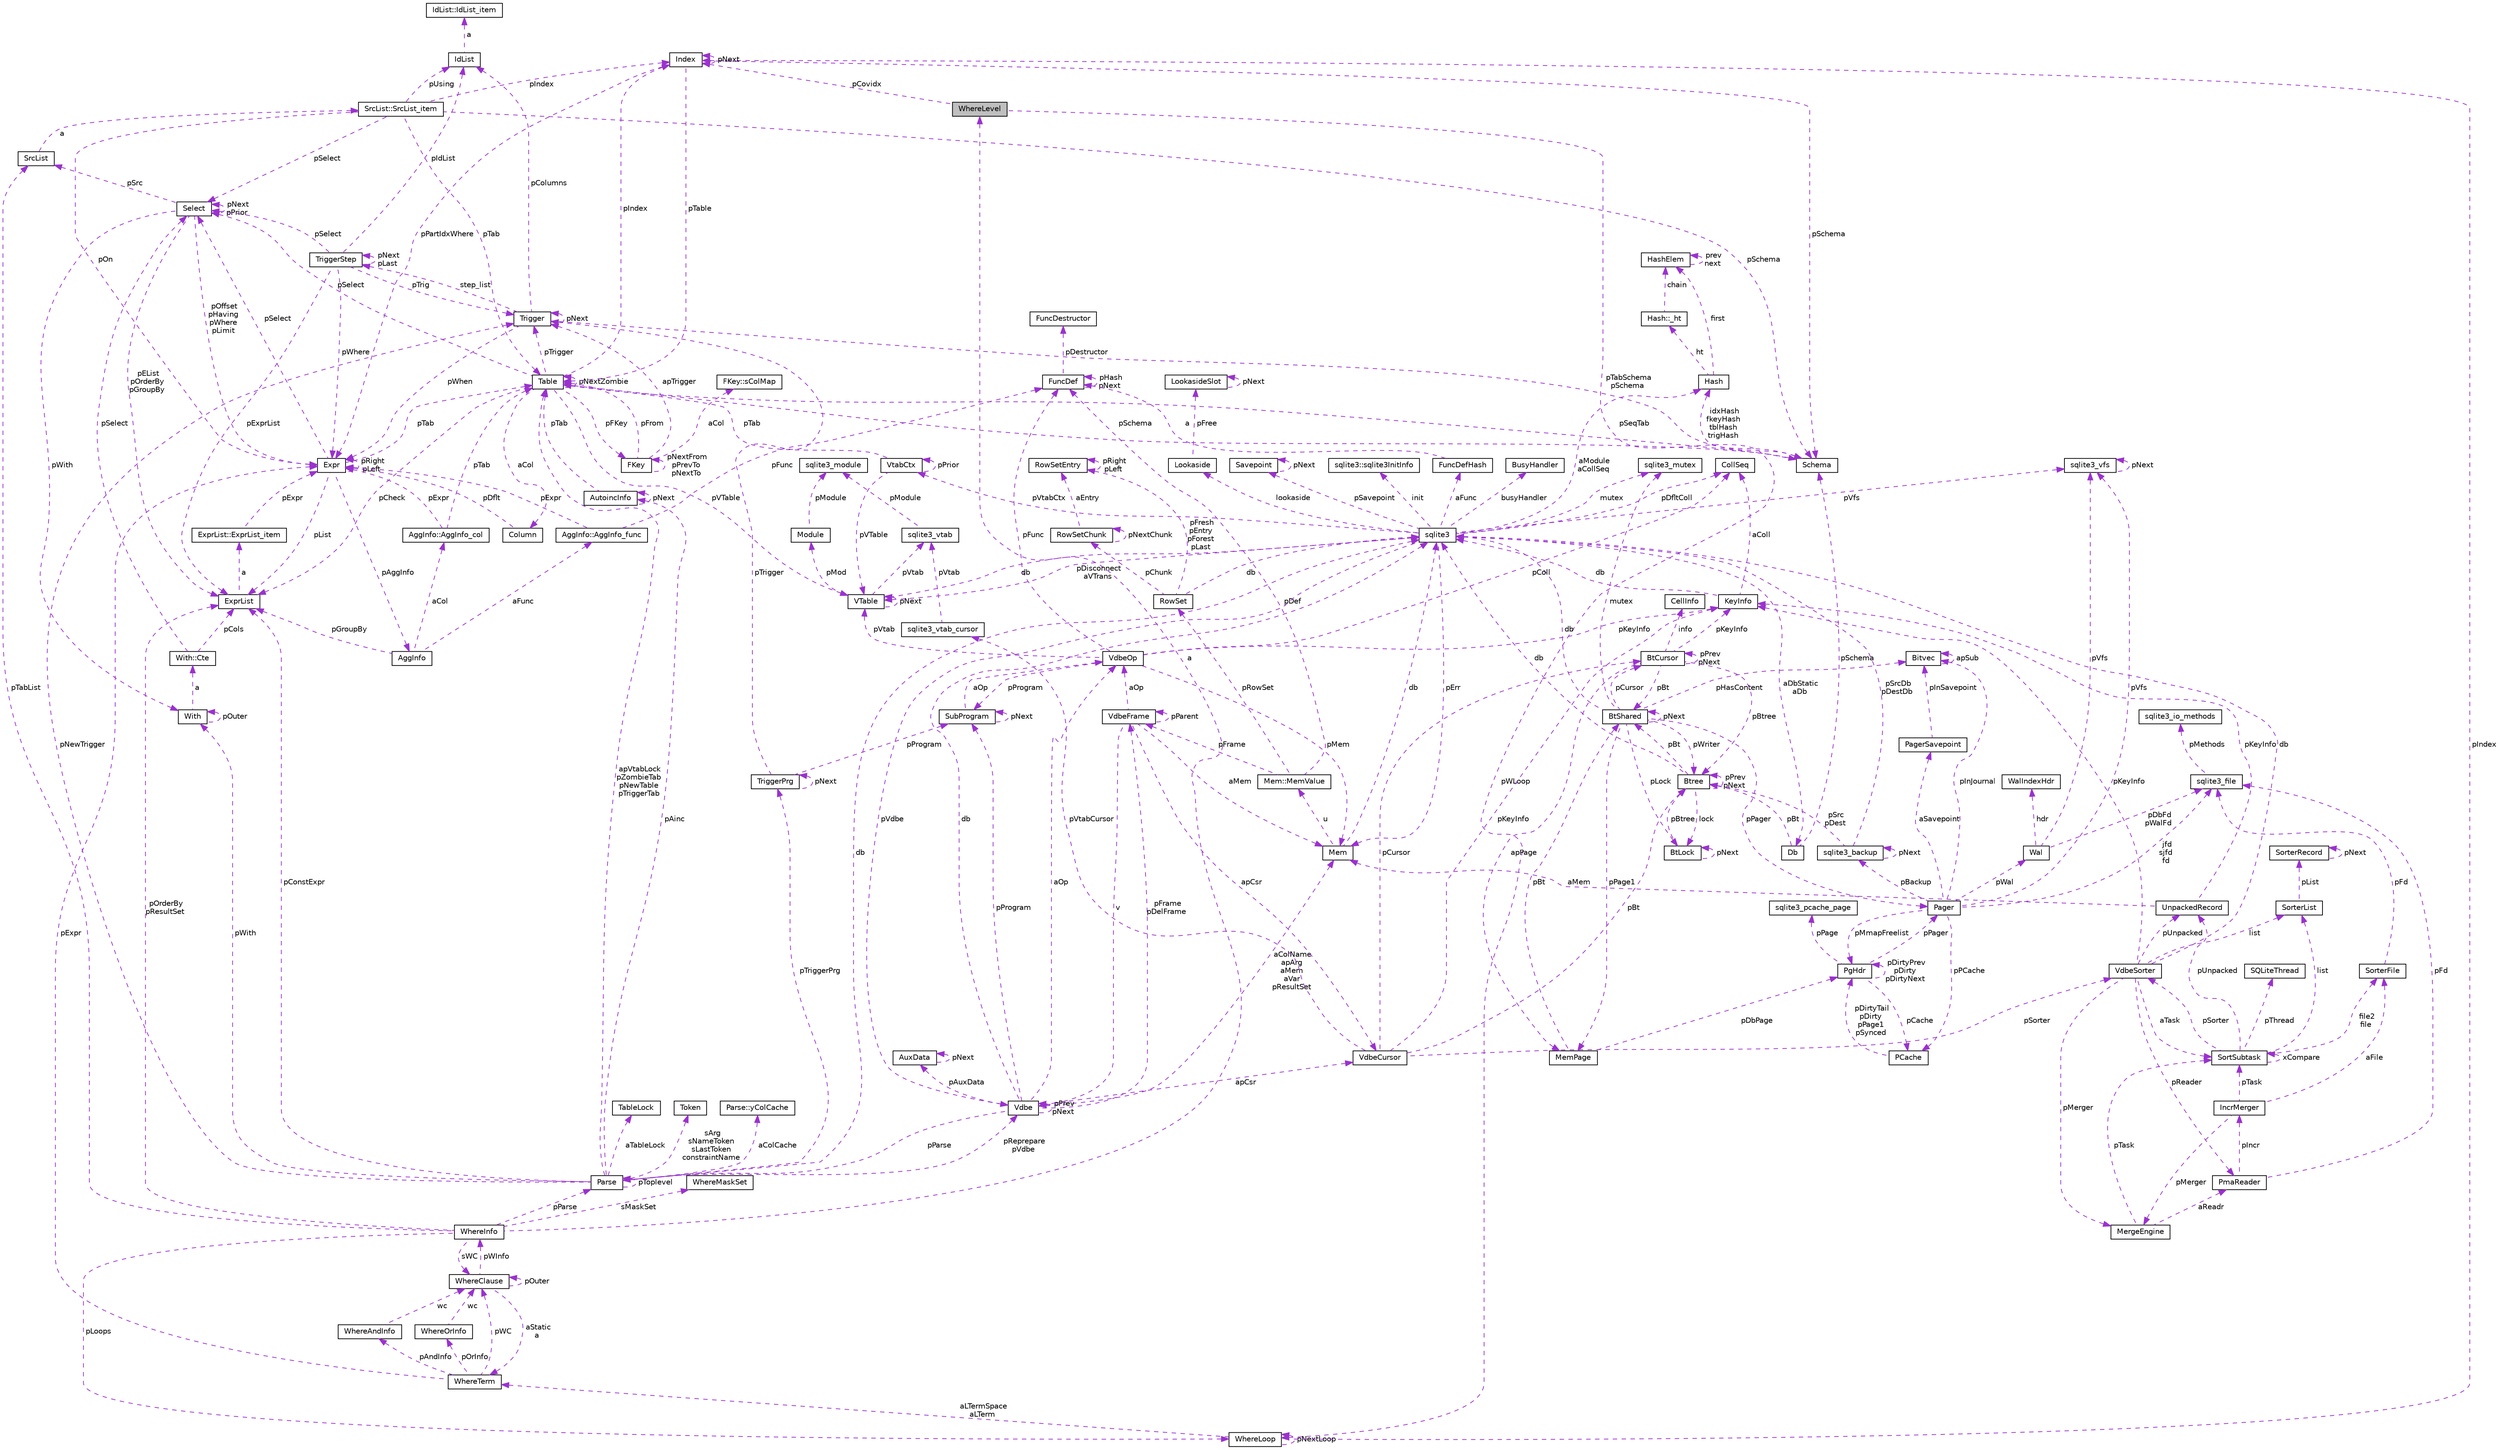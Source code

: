 digraph "WhereLevel"
{
  edge [fontname="Helvetica",fontsize="10",labelfontname="Helvetica",labelfontsize="10"];
  node [fontname="Helvetica",fontsize="10",shape=record];
  Node1 [label="WhereLevel",height=0.2,width=0.4,color="black", fillcolor="grey75", style="filled", fontcolor="black"];
  Node2 -> Node1 [dir="back",color="darkorchid3",fontsize="10",style="dashed",label=" pWLoop" ,fontname="Helvetica"];
  Node2 [label="WhereLoop",height=0.2,width=0.4,color="black", fillcolor="white", style="filled",URL="$df/d37/struct_where_loop.html"];
  Node2 -> Node2 [dir="back",color="darkorchid3",fontsize="10",style="dashed",label=" pNextLoop" ,fontname="Helvetica"];
  Node3 -> Node2 [dir="back",color="darkorchid3",fontsize="10",style="dashed",label=" aLTermSpace\naLTerm" ,fontname="Helvetica"];
  Node3 [label="WhereTerm",height=0.2,width=0.4,color="black", fillcolor="white", style="filled",URL="$df/d12/struct_where_term.html"];
  Node4 -> Node3 [dir="back",color="darkorchid3",fontsize="10",style="dashed",label=" pAndInfo" ,fontname="Helvetica"];
  Node4 [label="WhereAndInfo",height=0.2,width=0.4,color="black", fillcolor="white", style="filled",URL="$df/dcf/struct_where_and_info.html"];
  Node5 -> Node4 [dir="back",color="darkorchid3",fontsize="10",style="dashed",label=" wc" ,fontname="Helvetica"];
  Node5 [label="WhereClause",height=0.2,width=0.4,color="black", fillcolor="white", style="filled",URL="$d2/d4d/struct_where_clause.html"];
  Node3 -> Node5 [dir="back",color="darkorchid3",fontsize="10",style="dashed",label=" aStatic\na" ,fontname="Helvetica"];
  Node6 -> Node5 [dir="back",color="darkorchid3",fontsize="10",style="dashed",label=" pWInfo" ,fontname="Helvetica"];
  Node6 [label="WhereInfo",height=0.2,width=0.4,color="black", fillcolor="white", style="filled",URL="$d3/d7f/struct_where_info.html"];
  Node2 -> Node6 [dir="back",color="darkorchid3",fontsize="10",style="dashed",label=" pLoops" ,fontname="Helvetica"];
  Node5 -> Node6 [dir="back",color="darkorchid3",fontsize="10",style="dashed",label=" sWC" ,fontname="Helvetica"];
  Node1 -> Node6 [dir="back",color="darkorchid3",fontsize="10",style="dashed",label=" a" ,fontname="Helvetica"];
  Node7 -> Node6 [dir="back",color="darkorchid3",fontsize="10",style="dashed",label=" sMaskSet" ,fontname="Helvetica"];
  Node7 [label="WhereMaskSet",height=0.2,width=0.4,color="black", fillcolor="white", style="filled",URL="$dc/dd2/struct_where_mask_set.html"];
  Node8 -> Node6 [dir="back",color="darkorchid3",fontsize="10",style="dashed",label=" pTabList" ,fontname="Helvetica"];
  Node8 [label="SrcList",height=0.2,width=0.4,color="black", fillcolor="white", style="filled",URL="$dc/dc1/struct_src_list.html"];
  Node9 -> Node8 [dir="back",color="darkorchid3",fontsize="10",style="dashed",label=" a" ,fontname="Helvetica"];
  Node9 [label="SrcList::SrcList_item",height=0.2,width=0.4,color="black", fillcolor="white", style="filled",URL="$d4/dc2/struct_src_list_1_1_src_list__item.html"];
  Node10 -> Node9 [dir="back",color="darkorchid3",fontsize="10",style="dashed",label=" pSchema" ,fontname="Helvetica"];
  Node10 [label="Schema",height=0.2,width=0.4,color="black", fillcolor="white", style="filled",URL="$df/d15/struct_schema.html"];
  Node11 -> Node10 [dir="back",color="darkorchid3",fontsize="10",style="dashed",label=" pSeqTab" ,fontname="Helvetica"];
  Node11 [label="Table",height=0.2,width=0.4,color="black", fillcolor="white", style="filled",URL="$d5/d0d/struct_table.html"];
  Node10 -> Node11 [dir="back",color="darkorchid3",fontsize="10",style="dashed",label=" pSchema" ,fontname="Helvetica"];
  Node12 -> Node11 [dir="back",color="darkorchid3",fontsize="10",style="dashed",label=" aCol" ,fontname="Helvetica"];
  Node12 [label="Column",height=0.2,width=0.4,color="black", fillcolor="white", style="filled",URL="$d0/d14/struct_column.html"];
  Node13 -> Node12 [dir="back",color="darkorchid3",fontsize="10",style="dashed",label=" pDflt" ,fontname="Helvetica"];
  Node13 [label="Expr",height=0.2,width=0.4,color="black", fillcolor="white", style="filled",URL="$d1/dbc/struct_expr.html"];
  Node14 -> Node13 [dir="back",color="darkorchid3",fontsize="10",style="dashed",label=" pAggInfo" ,fontname="Helvetica"];
  Node14 [label="AggInfo",height=0.2,width=0.4,color="black", fillcolor="white", style="filled",URL="$d6/d85/struct_agg_info.html"];
  Node15 -> Node14 [dir="back",color="darkorchid3",fontsize="10",style="dashed",label=" aCol" ,fontname="Helvetica"];
  Node15 [label="AggInfo::AggInfo_col",height=0.2,width=0.4,color="black", fillcolor="white", style="filled",URL="$d8/dbd/struct_agg_info_1_1_agg_info__col.html"];
  Node13 -> Node15 [dir="back",color="darkorchid3",fontsize="10",style="dashed",label=" pExpr" ,fontname="Helvetica"];
  Node11 -> Node15 [dir="back",color="darkorchid3",fontsize="10",style="dashed",label=" pTab" ,fontname="Helvetica"];
  Node16 -> Node14 [dir="back",color="darkorchid3",fontsize="10",style="dashed",label=" aFunc" ,fontname="Helvetica"];
  Node16 [label="AggInfo::AggInfo_func",height=0.2,width=0.4,color="black", fillcolor="white", style="filled",URL="$de/d24/struct_agg_info_1_1_agg_info__func.html"];
  Node13 -> Node16 [dir="back",color="darkorchid3",fontsize="10",style="dashed",label=" pExpr" ,fontname="Helvetica"];
  Node17 -> Node16 [dir="back",color="darkorchid3",fontsize="10",style="dashed",label=" pFunc" ,fontname="Helvetica"];
  Node17 [label="FuncDef",height=0.2,width=0.4,color="black", fillcolor="white", style="filled",URL="$df/d38/struct_func_def.html"];
  Node18 -> Node17 [dir="back",color="darkorchid3",fontsize="10",style="dashed",label=" pDestructor" ,fontname="Helvetica"];
  Node18 [label="FuncDestructor",height=0.2,width=0.4,color="black", fillcolor="white", style="filled",URL="$d5/da4/struct_func_destructor.html"];
  Node17 -> Node17 [dir="back",color="darkorchid3",fontsize="10",style="dashed",label=" pHash\npNext" ,fontname="Helvetica"];
  Node19 -> Node14 [dir="back",color="darkorchid3",fontsize="10",style="dashed",label=" pGroupBy" ,fontname="Helvetica"];
  Node19 [label="ExprList",height=0.2,width=0.4,color="black", fillcolor="white", style="filled",URL="$de/d20/struct_expr_list.html"];
  Node20 -> Node19 [dir="back",color="darkorchid3",fontsize="10",style="dashed",label=" a" ,fontname="Helvetica"];
  Node20 [label="ExprList::ExprList_item",height=0.2,width=0.4,color="black", fillcolor="white", style="filled",URL="$d8/d73/struct_expr_list_1_1_expr_list__item.html"];
  Node13 -> Node20 [dir="back",color="darkorchid3",fontsize="10",style="dashed",label=" pExpr" ,fontname="Helvetica"];
  Node13 -> Node13 [dir="back",color="darkorchid3",fontsize="10",style="dashed",label=" pRight\npLeft" ,fontname="Helvetica"];
  Node11 -> Node13 [dir="back",color="darkorchid3",fontsize="10",style="dashed",label=" pTab" ,fontname="Helvetica"];
  Node21 -> Node13 [dir="back",color="darkorchid3",fontsize="10",style="dashed",label=" pSelect" ,fontname="Helvetica"];
  Node21 [label="Select",height=0.2,width=0.4,color="black", fillcolor="white", style="filled",URL="$d2/d1c/struct_select.html"];
  Node13 -> Node21 [dir="back",color="darkorchid3",fontsize="10",style="dashed",label=" pOffset\npHaving\npWhere\npLimit" ,fontname="Helvetica"];
  Node22 -> Node21 [dir="back",color="darkorchid3",fontsize="10",style="dashed",label=" pWith" ,fontname="Helvetica"];
  Node22 [label="With",height=0.2,width=0.4,color="black", fillcolor="white", style="filled",URL="$d9/d07/struct_with.html"];
  Node23 -> Node22 [dir="back",color="darkorchid3",fontsize="10",style="dashed",label=" a" ,fontname="Helvetica"];
  Node23 [label="With::Cte",height=0.2,width=0.4,color="black", fillcolor="white", style="filled",URL="$d2/d0c/struct_with_1_1_cte.html"];
  Node21 -> Node23 [dir="back",color="darkorchid3",fontsize="10",style="dashed",label=" pSelect" ,fontname="Helvetica"];
  Node19 -> Node23 [dir="back",color="darkorchid3",fontsize="10",style="dashed",label=" pCols" ,fontname="Helvetica"];
  Node22 -> Node22 [dir="back",color="darkorchid3",fontsize="10",style="dashed",label=" pOuter" ,fontname="Helvetica"];
  Node21 -> Node21 [dir="back",color="darkorchid3",fontsize="10",style="dashed",label=" pNext\npPrior" ,fontname="Helvetica"];
  Node8 -> Node21 [dir="back",color="darkorchid3",fontsize="10",style="dashed",label=" pSrc" ,fontname="Helvetica"];
  Node19 -> Node21 [dir="back",color="darkorchid3",fontsize="10",style="dashed",label=" pEList\npOrderBy\npGroupBy" ,fontname="Helvetica"];
  Node19 -> Node13 [dir="back",color="darkorchid3",fontsize="10",style="dashed",label=" pList" ,fontname="Helvetica"];
  Node24 -> Node11 [dir="back",color="darkorchid3",fontsize="10",style="dashed",label=" pFKey" ,fontname="Helvetica"];
  Node24 [label="FKey",height=0.2,width=0.4,color="black", fillcolor="white", style="filled",URL="$d0/dbd/struct_f_key.html"];
  Node25 -> Node24 [dir="back",color="darkorchid3",fontsize="10",style="dashed",label=" aCol" ,fontname="Helvetica"];
  Node25 [label="FKey::sColMap",height=0.2,width=0.4,color="black", fillcolor="white", style="filled",URL="$d9/dce/struct_f_key_1_1s_col_map.html"];
  Node24 -> Node24 [dir="back",color="darkorchid3",fontsize="10",style="dashed",label=" pNextFrom\npPrevTo\npNextTo" ,fontname="Helvetica"];
  Node11 -> Node24 [dir="back",color="darkorchid3",fontsize="10",style="dashed",label=" pFrom" ,fontname="Helvetica"];
  Node26 -> Node24 [dir="back",color="darkorchid3",fontsize="10",style="dashed",label=" apTrigger" ,fontname="Helvetica"];
  Node26 [label="Trigger",height=0.2,width=0.4,color="black", fillcolor="white", style="filled",URL="$d1/dd9/struct_trigger.html"];
  Node27 -> Node26 [dir="back",color="darkorchid3",fontsize="10",style="dashed",label=" step_list" ,fontname="Helvetica"];
  Node27 [label="TriggerStep",height=0.2,width=0.4,color="black", fillcolor="white", style="filled",URL="$d6/d6c/struct_trigger_step.html"];
  Node27 -> Node27 [dir="back",color="darkorchid3",fontsize="10",style="dashed",label=" pNext\npLast" ,fontname="Helvetica"];
  Node13 -> Node27 [dir="back",color="darkorchid3",fontsize="10",style="dashed",label=" pWhere" ,fontname="Helvetica"];
  Node28 -> Node27 [dir="back",color="darkorchid3",fontsize="10",style="dashed",label=" pIdList" ,fontname="Helvetica"];
  Node28 [label="IdList",height=0.2,width=0.4,color="black", fillcolor="white", style="filled",URL="$d6/d05/struct_id_list.html"];
  Node29 -> Node28 [dir="back",color="darkorchid3",fontsize="10",style="dashed",label=" a" ,fontname="Helvetica"];
  Node29 [label="IdList::IdList_item",height=0.2,width=0.4,color="black", fillcolor="white", style="filled",URL="$d2/d66/struct_id_list_1_1_id_list__item.html"];
  Node21 -> Node27 [dir="back",color="darkorchid3",fontsize="10",style="dashed",label=" pSelect" ,fontname="Helvetica"];
  Node26 -> Node27 [dir="back",color="darkorchid3",fontsize="10",style="dashed",label=" pTrig" ,fontname="Helvetica"];
  Node19 -> Node27 [dir="back",color="darkorchid3",fontsize="10",style="dashed",label=" pExprList" ,fontname="Helvetica"];
  Node10 -> Node26 [dir="back",color="darkorchid3",fontsize="10",style="dashed",label=" pTabSchema\npSchema" ,fontname="Helvetica"];
  Node13 -> Node26 [dir="back",color="darkorchid3",fontsize="10",style="dashed",label=" pWhen" ,fontname="Helvetica"];
  Node28 -> Node26 [dir="back",color="darkorchid3",fontsize="10",style="dashed",label=" pColumns" ,fontname="Helvetica"];
  Node26 -> Node26 [dir="back",color="darkorchid3",fontsize="10",style="dashed",label=" pNext" ,fontname="Helvetica"];
  Node30 -> Node11 [dir="back",color="darkorchid3",fontsize="10",style="dashed",label=" pVTable" ,fontname="Helvetica"];
  Node30 [label="VTable",height=0.2,width=0.4,color="black", fillcolor="white", style="filled",URL="$db/d7e/struct_v_table.html"];
  Node31 -> Node30 [dir="back",color="darkorchid3",fontsize="10",style="dashed",label=" db" ,fontname="Helvetica"];
  Node31 [label="sqlite3",height=0.2,width=0.4,color="black", fillcolor="white", style="filled",URL="$d9/dcd/structsqlite3.html"];
  Node32 -> Node31 [dir="back",color="darkorchid3",fontsize="10",style="dashed",label=" pErr" ,fontname="Helvetica"];
  Node32 [label="Mem",height=0.2,width=0.4,color="black", fillcolor="white", style="filled",URL="$df/d48/struct_mem.html"];
  Node33 -> Node32 [dir="back",color="darkorchid3",fontsize="10",style="dashed",label=" u" ,fontname="Helvetica"];
  Node33 [label="Mem::MemValue",height=0.2,width=0.4,color="black", fillcolor="white", style="filled",URL="$d0/d3f/union_mem_1_1_mem_value.html"];
  Node34 -> Node33 [dir="back",color="darkorchid3",fontsize="10",style="dashed",label=" pFrame" ,fontname="Helvetica"];
  Node34 [label="VdbeFrame",height=0.2,width=0.4,color="black", fillcolor="white", style="filled",URL="$de/d74/struct_vdbe_frame.html"];
  Node32 -> Node34 [dir="back",color="darkorchid3",fontsize="10",style="dashed",label=" aMem" ,fontname="Helvetica"];
  Node35 -> Node34 [dir="back",color="darkorchid3",fontsize="10",style="dashed",label=" v" ,fontname="Helvetica"];
  Node35 [label="Vdbe",height=0.2,width=0.4,color="black", fillcolor="white", style="filled",URL="$db/df8/struct_vdbe.html"];
  Node35 -> Node35 [dir="back",color="darkorchid3",fontsize="10",style="dashed",label=" pPrev\npNext" ,fontname="Helvetica"];
  Node32 -> Node35 [dir="back",color="darkorchid3",fontsize="10",style="dashed",label=" aColName\napArg\naMem\naVar\npResultSet" ,fontname="Helvetica"];
  Node31 -> Node35 [dir="back",color="darkorchid3",fontsize="10",style="dashed",label=" db" ,fontname="Helvetica"];
  Node34 -> Node35 [dir="back",color="darkorchid3",fontsize="10",style="dashed",label=" pFrame\npDelFrame" ,fontname="Helvetica"];
  Node36 -> Node35 [dir="back",color="darkorchid3",fontsize="10",style="dashed",label=" pAuxData" ,fontname="Helvetica"];
  Node36 [label="AuxData",height=0.2,width=0.4,color="black", fillcolor="white", style="filled",URL="$d5/d59/struct_aux_data.html"];
  Node36 -> Node36 [dir="back",color="darkorchid3",fontsize="10",style="dashed",label=" pNext" ,fontname="Helvetica"];
  Node37 -> Node35 [dir="back",color="darkorchid3",fontsize="10",style="dashed",label=" pProgram" ,fontname="Helvetica"];
  Node37 [label="SubProgram",height=0.2,width=0.4,color="black", fillcolor="white", style="filled",URL="$d4/d16/struct_sub_program.html"];
  Node37 -> Node37 [dir="back",color="darkorchid3",fontsize="10",style="dashed",label=" pNext" ,fontname="Helvetica"];
  Node38 -> Node37 [dir="back",color="darkorchid3",fontsize="10",style="dashed",label=" aOp" ,fontname="Helvetica"];
  Node38 [label="VdbeOp",height=0.2,width=0.4,color="black", fillcolor="white", style="filled",URL="$d2/dd9/struct_vdbe_op.html"];
  Node32 -> Node38 [dir="back",color="darkorchid3",fontsize="10",style="dashed",label=" pMem" ,fontname="Helvetica"];
  Node39 -> Node38 [dir="back",color="darkorchid3",fontsize="10",style="dashed",label=" pColl" ,fontname="Helvetica"];
  Node39 [label="CollSeq",height=0.2,width=0.4,color="black", fillcolor="white", style="filled",URL="$d0/d7d/struct_coll_seq.html"];
  Node30 -> Node38 [dir="back",color="darkorchid3",fontsize="10",style="dashed",label=" pVtab" ,fontname="Helvetica"];
  Node37 -> Node38 [dir="back",color="darkorchid3",fontsize="10",style="dashed",label=" pProgram" ,fontname="Helvetica"];
  Node40 -> Node38 [dir="back",color="darkorchid3",fontsize="10",style="dashed",label=" pKeyInfo" ,fontname="Helvetica"];
  Node40 [label="KeyInfo",height=0.2,width=0.4,color="black", fillcolor="white", style="filled",URL="$dc/d2f/struct_key_info.html"];
  Node31 -> Node40 [dir="back",color="darkorchid3",fontsize="10",style="dashed",label=" db" ,fontname="Helvetica"];
  Node39 -> Node40 [dir="back",color="darkorchid3",fontsize="10",style="dashed",label=" aColl" ,fontname="Helvetica"];
  Node17 -> Node38 [dir="back",color="darkorchid3",fontsize="10",style="dashed",label=" pFunc" ,fontname="Helvetica"];
  Node41 -> Node35 [dir="back",color="darkorchid3",fontsize="10",style="dashed",label=" apCsr" ,fontname="Helvetica"];
  Node41 [label="VdbeCursor",height=0.2,width=0.4,color="black", fillcolor="white", style="filled",URL="$d5/dd1/struct_vdbe_cursor.html"];
  Node42 -> Node41 [dir="back",color="darkorchid3",fontsize="10",style="dashed",label=" pCursor" ,fontname="Helvetica"];
  Node42 [label="BtCursor",height=0.2,width=0.4,color="black", fillcolor="white", style="filled",URL="$db/d2c/struct_bt_cursor.html"];
  Node42 -> Node42 [dir="back",color="darkorchid3",fontsize="10",style="dashed",label=" pPrev\npNext" ,fontname="Helvetica"];
  Node43 -> Node42 [dir="back",color="darkorchid3",fontsize="10",style="dashed",label=" info" ,fontname="Helvetica"];
  Node43 [label="CellInfo",height=0.2,width=0.4,color="black", fillcolor="white", style="filled",URL="$de/dbe/struct_cell_info.html"];
  Node44 -> Node42 [dir="back",color="darkorchid3",fontsize="10",style="dashed",label=" pBt" ,fontname="Helvetica"];
  Node44 [label="BtShared",height=0.2,width=0.4,color="black", fillcolor="white", style="filled",URL="$d3/d1f/struct_bt_shared.html"];
  Node42 -> Node44 [dir="back",color="darkorchid3",fontsize="10",style="dashed",label=" pCursor" ,fontname="Helvetica"];
  Node44 -> Node44 [dir="back",color="darkorchid3",fontsize="10",style="dashed",label=" pNext" ,fontname="Helvetica"];
  Node31 -> Node44 [dir="back",color="darkorchid3",fontsize="10",style="dashed",label=" db" ,fontname="Helvetica"];
  Node45 -> Node44 [dir="back",color="darkorchid3",fontsize="10",style="dashed",label=" pHasContent" ,fontname="Helvetica"];
  Node45 [label="Bitvec",height=0.2,width=0.4,color="black", fillcolor="white", style="filled",URL="$d1/d89/struct_bitvec.html"];
  Node45 -> Node45 [dir="back",color="darkorchid3",fontsize="10",style="dashed",label=" apSub" ,fontname="Helvetica"];
  Node46 -> Node44 [dir="back",color="darkorchid3",fontsize="10",style="dashed",label=" mutex" ,fontname="Helvetica"];
  Node46 [label="sqlite3_mutex",height=0.2,width=0.4,color="black", fillcolor="white", style="filled",URL="$d5/d3c/structsqlite3__mutex.html"];
  Node47 -> Node44 [dir="back",color="darkorchid3",fontsize="10",style="dashed",label=" pLock" ,fontname="Helvetica"];
  Node47 [label="BtLock",height=0.2,width=0.4,color="black", fillcolor="white", style="filled",URL="$d1/d28/struct_bt_lock.html"];
  Node47 -> Node47 [dir="back",color="darkorchid3",fontsize="10",style="dashed",label=" pNext" ,fontname="Helvetica"];
  Node48 -> Node47 [dir="back",color="darkorchid3",fontsize="10",style="dashed",label=" pBtree" ,fontname="Helvetica"];
  Node48 [label="Btree",height=0.2,width=0.4,color="black", fillcolor="white", style="filled",URL="$d9/d90/struct_btree.html"];
  Node44 -> Node48 [dir="back",color="darkorchid3",fontsize="10",style="dashed",label=" pBt" ,fontname="Helvetica"];
  Node31 -> Node48 [dir="back",color="darkorchid3",fontsize="10",style="dashed",label=" db" ,fontname="Helvetica"];
  Node47 -> Node48 [dir="back",color="darkorchid3",fontsize="10",style="dashed",label=" lock" ,fontname="Helvetica"];
  Node48 -> Node48 [dir="back",color="darkorchid3",fontsize="10",style="dashed",label=" pPrev\npNext" ,fontname="Helvetica"];
  Node49 -> Node44 [dir="back",color="darkorchid3",fontsize="10",style="dashed",label=" pPage1" ,fontname="Helvetica"];
  Node49 [label="MemPage",height=0.2,width=0.4,color="black", fillcolor="white", style="filled",URL="$d8/d9f/struct_mem_page.html"];
  Node44 -> Node49 [dir="back",color="darkorchid3",fontsize="10",style="dashed",label=" pBt" ,fontname="Helvetica"];
  Node50 -> Node49 [dir="back",color="darkorchid3",fontsize="10",style="dashed",label=" pDbPage" ,fontname="Helvetica"];
  Node50 [label="PgHdr",height=0.2,width=0.4,color="black", fillcolor="white", style="filled",URL="$d7/de5/struct_pg_hdr.html"];
  Node51 -> Node50 [dir="back",color="darkorchid3",fontsize="10",style="dashed",label=" pPage" ,fontname="Helvetica"];
  Node51 [label="sqlite3_pcache_page",height=0.2,width=0.4,color="black", fillcolor="white", style="filled",URL="$d8/d72/structsqlite3__pcache__page.html"];
  Node52 -> Node50 [dir="back",color="darkorchid3",fontsize="10",style="dashed",label=" pCache" ,fontname="Helvetica"];
  Node52 [label="PCache",height=0.2,width=0.4,color="black", fillcolor="white", style="filled",URL="$d3/d3e/struct_p_cache.html"];
  Node50 -> Node52 [dir="back",color="darkorchid3",fontsize="10",style="dashed",label=" pDirtyTail\npDirty\npPage1\npSynced" ,fontname="Helvetica"];
  Node50 -> Node50 [dir="back",color="darkorchid3",fontsize="10",style="dashed",label=" pDirtyPrev\npDirty\npDirtyNext" ,fontname="Helvetica"];
  Node53 -> Node50 [dir="back",color="darkorchid3",fontsize="10",style="dashed",label=" pPager" ,fontname="Helvetica"];
  Node53 [label="Pager",height=0.2,width=0.4,color="black", fillcolor="white", style="filled",URL="$d0/dba/struct_pager.html"];
  Node52 -> Node53 [dir="back",color="darkorchid3",fontsize="10",style="dashed",label=" pPCache" ,fontname="Helvetica"];
  Node54 -> Node53 [dir="back",color="darkorchid3",fontsize="10",style="dashed",label=" pBackup" ,fontname="Helvetica"];
  Node54 [label="sqlite3_backup",height=0.2,width=0.4,color="black", fillcolor="white", style="filled",URL="$d4/da8/structsqlite3__backup.html"];
  Node54 -> Node54 [dir="back",color="darkorchid3",fontsize="10",style="dashed",label=" pNext" ,fontname="Helvetica"];
  Node31 -> Node54 [dir="back",color="darkorchid3",fontsize="10",style="dashed",label=" pSrcDb\npDestDb" ,fontname="Helvetica"];
  Node48 -> Node54 [dir="back",color="darkorchid3",fontsize="10",style="dashed",label=" pSrc\npDest" ,fontname="Helvetica"];
  Node45 -> Node53 [dir="back",color="darkorchid3",fontsize="10",style="dashed",label=" pInJournal" ,fontname="Helvetica"];
  Node55 -> Node53 [dir="back",color="darkorchid3",fontsize="10",style="dashed",label=" jfd\nsjfd\nfd" ,fontname="Helvetica"];
  Node55 [label="sqlite3_file",height=0.2,width=0.4,color="black", fillcolor="white", style="filled",URL="$db/db0/structsqlite3__file.html"];
  Node56 -> Node55 [dir="back",color="darkorchid3",fontsize="10",style="dashed",label=" pMethods" ,fontname="Helvetica"];
  Node56 [label="sqlite3_io_methods",height=0.2,width=0.4,color="black", fillcolor="white", style="filled",URL="$d9/df3/structsqlite3__io__methods.html"];
  Node57 -> Node53 [dir="back",color="darkorchid3",fontsize="10",style="dashed",label=" pVfs" ,fontname="Helvetica"];
  Node57 [label="sqlite3_vfs",height=0.2,width=0.4,color="black", fillcolor="white", style="filled",URL="$d3/d36/structsqlite3__vfs.html"];
  Node57 -> Node57 [dir="back",color="darkorchid3",fontsize="10",style="dashed",label=" pNext" ,fontname="Helvetica"];
  Node50 -> Node53 [dir="back",color="darkorchid3",fontsize="10",style="dashed",label=" pMmapFreelist" ,fontname="Helvetica"];
  Node58 -> Node53 [dir="back",color="darkorchid3",fontsize="10",style="dashed",label=" pWal" ,fontname="Helvetica"];
  Node58 [label="Wal",height=0.2,width=0.4,color="black", fillcolor="white", style="filled",URL="$d6/d4d/struct_wal.html"];
  Node55 -> Node58 [dir="back",color="darkorchid3",fontsize="10",style="dashed",label=" pDbFd\npWalFd" ,fontname="Helvetica"];
  Node57 -> Node58 [dir="back",color="darkorchid3",fontsize="10",style="dashed",label=" pVfs" ,fontname="Helvetica"];
  Node59 -> Node58 [dir="back",color="darkorchid3",fontsize="10",style="dashed",label=" hdr" ,fontname="Helvetica"];
  Node59 [label="WalIndexHdr",height=0.2,width=0.4,color="black", fillcolor="white", style="filled",URL="$d8/de9/struct_wal_index_hdr.html"];
  Node60 -> Node53 [dir="back",color="darkorchid3",fontsize="10",style="dashed",label=" aSavepoint" ,fontname="Helvetica"];
  Node60 [label="PagerSavepoint",height=0.2,width=0.4,color="black", fillcolor="white", style="filled",URL="$de/deb/struct_pager_savepoint.html"];
  Node45 -> Node60 [dir="back",color="darkorchid3",fontsize="10",style="dashed",label=" pInSavepoint" ,fontname="Helvetica"];
  Node48 -> Node44 [dir="back",color="darkorchid3",fontsize="10",style="dashed",label=" pWriter" ,fontname="Helvetica"];
  Node53 -> Node44 [dir="back",color="darkorchid3",fontsize="10",style="dashed",label=" pPager" ,fontname="Helvetica"];
  Node49 -> Node42 [dir="back",color="darkorchid3",fontsize="10",style="dashed",label=" apPage" ,fontname="Helvetica"];
  Node40 -> Node42 [dir="back",color="darkorchid3",fontsize="10",style="dashed",label=" pKeyInfo" ,fontname="Helvetica"];
  Node48 -> Node42 [dir="back",color="darkorchid3",fontsize="10",style="dashed",label=" pBtree" ,fontname="Helvetica"];
  Node61 -> Node41 [dir="back",color="darkorchid3",fontsize="10",style="dashed",label=" pVtabCursor" ,fontname="Helvetica"];
  Node61 [label="sqlite3_vtab_cursor",height=0.2,width=0.4,color="black", fillcolor="white", style="filled",URL="$d3/d17/structsqlite3__vtab__cursor.html"];
  Node62 -> Node61 [dir="back",color="darkorchid3",fontsize="10",style="dashed",label=" pVtab" ,fontname="Helvetica"];
  Node62 [label="sqlite3_vtab",height=0.2,width=0.4,color="black", fillcolor="white", style="filled",URL="$d3/d12/structsqlite3__vtab.html"];
  Node63 -> Node62 [dir="back",color="darkorchid3",fontsize="10",style="dashed",label=" pModule" ,fontname="Helvetica"];
  Node63 [label="sqlite3_module",height=0.2,width=0.4,color="black", fillcolor="white", style="filled",URL="$dd/de4/structsqlite3__module.html"];
  Node64 -> Node41 [dir="back",color="darkorchid3",fontsize="10",style="dashed",label=" pSorter" ,fontname="Helvetica"];
  Node64 [label="VdbeSorter",height=0.2,width=0.4,color="black", fillcolor="white", style="filled",URL="$d3/d85/struct_vdbe_sorter.html"];
  Node65 -> Node64 [dir="back",color="darkorchid3",fontsize="10",style="dashed",label=" list" ,fontname="Helvetica"];
  Node65 [label="SorterList",height=0.2,width=0.4,color="black", fillcolor="white", style="filled",URL="$db/de4/struct_sorter_list.html"];
  Node66 -> Node65 [dir="back",color="darkorchid3",fontsize="10",style="dashed",label=" pList" ,fontname="Helvetica"];
  Node66 [label="SorterRecord",height=0.2,width=0.4,color="black", fillcolor="white", style="filled",URL="$da/d71/struct_sorter_record.html"];
  Node66 -> Node66 [dir="back",color="darkorchid3",fontsize="10",style="dashed",label=" pNext" ,fontname="Helvetica"];
  Node31 -> Node64 [dir="back",color="darkorchid3",fontsize="10",style="dashed",label=" db" ,fontname="Helvetica"];
  Node67 -> Node64 [dir="back",color="darkorchid3",fontsize="10",style="dashed",label=" pMerger" ,fontname="Helvetica"];
  Node67 [label="MergeEngine",height=0.2,width=0.4,color="black", fillcolor="white", style="filled",URL="$d0/db7/struct_merge_engine.html"];
  Node68 -> Node67 [dir="back",color="darkorchid3",fontsize="10",style="dashed",label=" aReadr" ,fontname="Helvetica"];
  Node68 [label="PmaReader",height=0.2,width=0.4,color="black", fillcolor="white", style="filled",URL="$de/d4a/struct_pma_reader.html"];
  Node55 -> Node68 [dir="back",color="darkorchid3",fontsize="10",style="dashed",label=" pFd" ,fontname="Helvetica"];
  Node69 -> Node68 [dir="back",color="darkorchid3",fontsize="10",style="dashed",label=" pIncr" ,fontname="Helvetica"];
  Node69 [label="IncrMerger",height=0.2,width=0.4,color="black", fillcolor="white", style="filled",URL="$dd/dd9/struct_incr_merger.html"];
  Node67 -> Node69 [dir="back",color="darkorchid3",fontsize="10",style="dashed",label=" pMerger" ,fontname="Helvetica"];
  Node70 -> Node69 [dir="back",color="darkorchid3",fontsize="10",style="dashed",label=" aFile" ,fontname="Helvetica"];
  Node70 [label="SorterFile",height=0.2,width=0.4,color="black", fillcolor="white", style="filled",URL="$d7/d17/struct_sorter_file.html"];
  Node55 -> Node70 [dir="back",color="darkorchid3",fontsize="10",style="dashed",label=" pFd" ,fontname="Helvetica"];
  Node71 -> Node69 [dir="back",color="darkorchid3",fontsize="10",style="dashed",label=" pTask" ,fontname="Helvetica"];
  Node71 [label="SortSubtask",height=0.2,width=0.4,color="black", fillcolor="white", style="filled",URL="$d9/db9/struct_sort_subtask.html"];
  Node65 -> Node71 [dir="back",color="darkorchid3",fontsize="10",style="dashed",label=" list" ,fontname="Helvetica"];
  Node64 -> Node71 [dir="back",color="darkorchid3",fontsize="10",style="dashed",label=" pSorter" ,fontname="Helvetica"];
  Node72 -> Node71 [dir="back",color="darkorchid3",fontsize="10",style="dashed",label=" pThread" ,fontname="Helvetica"];
  Node72 [label="SQLiteThread",height=0.2,width=0.4,color="black", fillcolor="white", style="filled",URL="$d7/d64/struct_s_q_lite_thread.html"];
  Node73 -> Node71 [dir="back",color="darkorchid3",fontsize="10",style="dashed",label=" pUnpacked" ,fontname="Helvetica"];
  Node73 [label="UnpackedRecord",height=0.2,width=0.4,color="black", fillcolor="white", style="filled",URL="$d9/d48/struct_unpacked_record.html"];
  Node32 -> Node73 [dir="back",color="darkorchid3",fontsize="10",style="dashed",label=" aMem" ,fontname="Helvetica"];
  Node40 -> Node73 [dir="back",color="darkorchid3",fontsize="10",style="dashed",label=" pKeyInfo" ,fontname="Helvetica"];
  Node70 -> Node71 [dir="back",color="darkorchid3",fontsize="10",style="dashed",label=" file2\nfile" ,fontname="Helvetica"];
  Node71 -> Node71 [dir="back",color="darkorchid3",fontsize="10",style="dashed",label=" xCompare" ,fontname="Helvetica"];
  Node71 -> Node67 [dir="back",color="darkorchid3",fontsize="10",style="dashed",label=" pTask" ,fontname="Helvetica"];
  Node68 -> Node64 [dir="back",color="darkorchid3",fontsize="10",style="dashed",label=" pReader" ,fontname="Helvetica"];
  Node40 -> Node64 [dir="back",color="darkorchid3",fontsize="10",style="dashed",label=" pKeyInfo" ,fontname="Helvetica"];
  Node73 -> Node64 [dir="back",color="darkorchid3",fontsize="10",style="dashed",label=" pUnpacked" ,fontname="Helvetica"];
  Node71 -> Node64 [dir="back",color="darkorchid3",fontsize="10",style="dashed",label=" aTask" ,fontname="Helvetica"];
  Node40 -> Node41 [dir="back",color="darkorchid3",fontsize="10",style="dashed",label=" pKeyInfo" ,fontname="Helvetica"];
  Node48 -> Node41 [dir="back",color="darkorchid3",fontsize="10",style="dashed",label=" pBt" ,fontname="Helvetica"];
  Node74 -> Node35 [dir="back",color="darkorchid3",fontsize="10",style="dashed",label=" pParse" ,fontname="Helvetica"];
  Node74 [label="Parse",height=0.2,width=0.4,color="black", fillcolor="white", style="filled",URL="$d6/dea/struct_parse.html"];
  Node35 -> Node74 [dir="back",color="darkorchid3",fontsize="10",style="dashed",label=" pReprepare\npVdbe" ,fontname="Helvetica"];
  Node31 -> Node74 [dir="back",color="darkorchid3",fontsize="10",style="dashed",label=" db" ,fontname="Helvetica"];
  Node75 -> Node74 [dir="back",color="darkorchid3",fontsize="10",style="dashed",label=" aTableLock" ,fontname="Helvetica"];
  Node75 [label="TableLock",height=0.2,width=0.4,color="black", fillcolor="white", style="filled",URL="$df/de3/struct_table_lock.html"];
  Node76 -> Node74 [dir="back",color="darkorchid3",fontsize="10",style="dashed",label=" sArg\nsNameToken\nsLastToken\nconstraintName" ,fontname="Helvetica"];
  Node76 [label="Token",height=0.2,width=0.4,color="black", fillcolor="white", style="filled",URL="$d9/d27/struct_token.html"];
  Node22 -> Node74 [dir="back",color="darkorchid3",fontsize="10",style="dashed",label=" pWith" ,fontname="Helvetica"];
  Node77 -> Node74 [dir="back",color="darkorchid3",fontsize="10",style="dashed",label=" aColCache" ,fontname="Helvetica"];
  Node77 [label="Parse::yColCache",height=0.2,width=0.4,color="black", fillcolor="white", style="filled",URL="$dd/de3/struct_parse_1_1y_col_cache.html"];
  Node11 -> Node74 [dir="back",color="darkorchid3",fontsize="10",style="dashed",label=" apVtabLock\npZombieTab\npNewTable\npTriggerTab" ,fontname="Helvetica"];
  Node26 -> Node74 [dir="back",color="darkorchid3",fontsize="10",style="dashed",label=" pNewTrigger" ,fontname="Helvetica"];
  Node78 -> Node74 [dir="back",color="darkorchid3",fontsize="10",style="dashed",label=" pTriggerPrg" ,fontname="Helvetica"];
  Node78 [label="TriggerPrg",height=0.2,width=0.4,color="black", fillcolor="white", style="filled",URL="$d4/da6/struct_trigger_prg.html"];
  Node37 -> Node78 [dir="back",color="darkorchid3",fontsize="10",style="dashed",label=" pProgram" ,fontname="Helvetica"];
  Node26 -> Node78 [dir="back",color="darkorchid3",fontsize="10",style="dashed",label=" pTrigger" ,fontname="Helvetica"];
  Node78 -> Node78 [dir="back",color="darkorchid3",fontsize="10",style="dashed",label=" pNext" ,fontname="Helvetica"];
  Node79 -> Node74 [dir="back",color="darkorchid3",fontsize="10",style="dashed",label=" pAinc" ,fontname="Helvetica"];
  Node79 [label="AutoincInfo",height=0.2,width=0.4,color="black", fillcolor="white", style="filled",URL="$d9/d68/struct_autoinc_info.html"];
  Node11 -> Node79 [dir="back",color="darkorchid3",fontsize="10",style="dashed",label=" pTab" ,fontname="Helvetica"];
  Node79 -> Node79 [dir="back",color="darkorchid3",fontsize="10",style="dashed",label=" pNext" ,fontname="Helvetica"];
  Node19 -> Node74 [dir="back",color="darkorchid3",fontsize="10",style="dashed",label=" pConstExpr" ,fontname="Helvetica"];
  Node74 -> Node74 [dir="back",color="darkorchid3",fontsize="10",style="dashed",label=" pToplevel" ,fontname="Helvetica"];
  Node38 -> Node35 [dir="back",color="darkorchid3",fontsize="10",style="dashed",label=" aOp" ,fontname="Helvetica"];
  Node34 -> Node34 [dir="back",color="darkorchid3",fontsize="10",style="dashed",label=" pParent" ,fontname="Helvetica"];
  Node41 -> Node34 [dir="back",color="darkorchid3",fontsize="10",style="dashed",label=" apCsr" ,fontname="Helvetica"];
  Node38 -> Node34 [dir="back",color="darkorchid3",fontsize="10",style="dashed",label=" aOp" ,fontname="Helvetica"];
  Node80 -> Node33 [dir="back",color="darkorchid3",fontsize="10",style="dashed",label=" pRowSet" ,fontname="Helvetica"];
  Node80 [label="RowSet",height=0.2,width=0.4,color="black", fillcolor="white", style="filled",URL="$d5/d67/struct_row_set.html"];
  Node31 -> Node80 [dir="back",color="darkorchid3",fontsize="10",style="dashed",label=" db" ,fontname="Helvetica"];
  Node81 -> Node80 [dir="back",color="darkorchid3",fontsize="10",style="dashed",label=" pChunk" ,fontname="Helvetica"];
  Node81 [label="RowSetChunk",height=0.2,width=0.4,color="black", fillcolor="white", style="filled",URL="$d0/dd7/struct_row_set_chunk.html"];
  Node81 -> Node81 [dir="back",color="darkorchid3",fontsize="10",style="dashed",label=" pNextChunk" ,fontname="Helvetica"];
  Node82 -> Node81 [dir="back",color="darkorchid3",fontsize="10",style="dashed",label=" aEntry" ,fontname="Helvetica"];
  Node82 [label="RowSetEntry",height=0.2,width=0.4,color="black", fillcolor="white", style="filled",URL="$da/d66/struct_row_set_entry.html"];
  Node82 -> Node82 [dir="back",color="darkorchid3",fontsize="10",style="dashed",label=" pRight\npLeft" ,fontname="Helvetica"];
  Node82 -> Node80 [dir="back",color="darkorchid3",fontsize="10",style="dashed",label=" pFresh\npEntry\npForest\npLast" ,fontname="Helvetica"];
  Node17 -> Node33 [dir="back",color="darkorchid3",fontsize="10",style="dashed",label=" pDef" ,fontname="Helvetica"];
  Node31 -> Node32 [dir="back",color="darkorchid3",fontsize="10",style="dashed",label=" db" ,fontname="Helvetica"];
  Node35 -> Node31 [dir="back",color="darkorchid3",fontsize="10",style="dashed",label=" pVdbe" ,fontname="Helvetica"];
  Node83 -> Node31 [dir="back",color="darkorchid3",fontsize="10",style="dashed",label=" pSavepoint" ,fontname="Helvetica"];
  Node83 [label="Savepoint",height=0.2,width=0.4,color="black", fillcolor="white", style="filled",URL="$db/dde/struct_savepoint.html"];
  Node83 -> Node83 [dir="back",color="darkorchid3",fontsize="10",style="dashed",label=" pNext" ,fontname="Helvetica"];
  Node84 -> Node31 [dir="back",color="darkorchid3",fontsize="10",style="dashed",label=" aFunc" ,fontname="Helvetica"];
  Node84 [label="FuncDefHash",height=0.2,width=0.4,color="black", fillcolor="white", style="filled",URL="$db/dfc/struct_func_def_hash.html"];
  Node17 -> Node84 [dir="back",color="darkorchid3",fontsize="10",style="dashed",label=" a" ,fontname="Helvetica"];
  Node85 -> Node31 [dir="back",color="darkorchid3",fontsize="10",style="dashed",label=" lookaside" ,fontname="Helvetica"];
  Node85 [label="Lookaside",height=0.2,width=0.4,color="black", fillcolor="white", style="filled",URL="$d4/d8a/struct_lookaside.html"];
  Node86 -> Node85 [dir="back",color="darkorchid3",fontsize="10",style="dashed",label=" pFree" ,fontname="Helvetica"];
  Node86 [label="LookasideSlot",height=0.2,width=0.4,color="black", fillcolor="white", style="filled",URL="$dd/d17/struct_lookaside_slot.html"];
  Node86 -> Node86 [dir="back",color="darkorchid3",fontsize="10",style="dashed",label=" pNext" ,fontname="Helvetica"];
  Node46 -> Node31 [dir="back",color="darkorchid3",fontsize="10",style="dashed",label=" mutex" ,fontname="Helvetica"];
  Node57 -> Node31 [dir="back",color="darkorchid3",fontsize="10",style="dashed",label=" pVfs" ,fontname="Helvetica"];
  Node87 -> Node31 [dir="back",color="darkorchid3",fontsize="10",style="dashed",label=" init" ,fontname="Helvetica"];
  Node87 [label="sqlite3::sqlite3InitInfo",height=0.2,width=0.4,color="black", fillcolor="white", style="filled",URL="$d7/d84/structsqlite3_1_1sqlite3_init_info.html"];
  Node88 -> Node31 [dir="back",color="darkorchid3",fontsize="10",style="dashed",label=" busyHandler" ,fontname="Helvetica"];
  Node88 [label="BusyHandler",height=0.2,width=0.4,color="black", fillcolor="white", style="filled",URL="$d4/d89/struct_busy_handler.html"];
  Node89 -> Node31 [dir="back",color="darkorchid3",fontsize="10",style="dashed",label=" pVtabCtx" ,fontname="Helvetica"];
  Node89 [label="VtabCtx",height=0.2,width=0.4,color="black", fillcolor="white", style="filled",URL="$de/dae/struct_vtab_ctx.html"];
  Node89 -> Node89 [dir="back",color="darkorchid3",fontsize="10",style="dashed",label=" pPrior" ,fontname="Helvetica"];
  Node30 -> Node89 [dir="back",color="darkorchid3",fontsize="10",style="dashed",label=" pVTable" ,fontname="Helvetica"];
  Node11 -> Node89 [dir="back",color="darkorchid3",fontsize="10",style="dashed",label=" pTab" ,fontname="Helvetica"];
  Node39 -> Node31 [dir="back",color="darkorchid3",fontsize="10",style="dashed",label=" pDfltColl" ,fontname="Helvetica"];
  Node30 -> Node31 [dir="back",color="darkorchid3",fontsize="10",style="dashed",label=" pDisconnect\naVTrans" ,fontname="Helvetica"];
  Node90 -> Node31 [dir="back",color="darkorchid3",fontsize="10",style="dashed",label=" aDbStatic\naDb" ,fontname="Helvetica"];
  Node90 [label="Db",height=0.2,width=0.4,color="black", fillcolor="white", style="filled",URL="$db/dd1/struct_db.html"];
  Node10 -> Node90 [dir="back",color="darkorchid3",fontsize="10",style="dashed",label=" pSchema" ,fontname="Helvetica"];
  Node48 -> Node90 [dir="back",color="darkorchid3",fontsize="10",style="dashed",label=" pBt" ,fontname="Helvetica"];
  Node91 -> Node31 [dir="back",color="darkorchid3",fontsize="10",style="dashed",label=" aModule\naCollSeq" ,fontname="Helvetica"];
  Node91 [label="Hash",height=0.2,width=0.4,color="black", fillcolor="white", style="filled",URL="$d2/d7a/struct_hash.html"];
  Node92 -> Node91 [dir="back",color="darkorchid3",fontsize="10",style="dashed",label=" ht" ,fontname="Helvetica"];
  Node92 [label="Hash::_ht",height=0.2,width=0.4,color="black", fillcolor="white", style="filled",URL="$dd/d00/struct_hash_1_1__ht.html"];
  Node93 -> Node92 [dir="back",color="darkorchid3",fontsize="10",style="dashed",label=" chain" ,fontname="Helvetica"];
  Node93 [label="HashElem",height=0.2,width=0.4,color="black", fillcolor="white", style="filled",URL="$df/d01/struct_hash_elem.html"];
  Node93 -> Node93 [dir="back",color="darkorchid3",fontsize="10",style="dashed",label=" prev\nnext" ,fontname="Helvetica"];
  Node93 -> Node91 [dir="back",color="darkorchid3",fontsize="10",style="dashed",label=" first" ,fontname="Helvetica"];
  Node30 -> Node30 [dir="back",color="darkorchid3",fontsize="10",style="dashed",label=" pNext" ,fontname="Helvetica"];
  Node94 -> Node30 [dir="back",color="darkorchid3",fontsize="10",style="dashed",label=" pMod" ,fontname="Helvetica"];
  Node94 [label="Module",height=0.2,width=0.4,color="black", fillcolor="white", style="filled",URL="$d0/d3b/struct_module.html"];
  Node63 -> Node94 [dir="back",color="darkorchid3",fontsize="10",style="dashed",label=" pModule" ,fontname="Helvetica"];
  Node62 -> Node30 [dir="back",color="darkorchid3",fontsize="10",style="dashed",label=" pVtab" ,fontname="Helvetica"];
  Node11 -> Node11 [dir="back",color="darkorchid3",fontsize="10",style="dashed",label=" pNextZombie" ,fontname="Helvetica"];
  Node26 -> Node11 [dir="back",color="darkorchid3",fontsize="10",style="dashed",label=" pTrigger" ,fontname="Helvetica"];
  Node21 -> Node11 [dir="back",color="darkorchid3",fontsize="10",style="dashed",label=" pSelect" ,fontname="Helvetica"];
  Node19 -> Node11 [dir="back",color="darkorchid3",fontsize="10",style="dashed",label=" pCheck" ,fontname="Helvetica"];
  Node95 -> Node11 [dir="back",color="darkorchid3",fontsize="10",style="dashed",label=" pIndex" ,fontname="Helvetica"];
  Node95 [label="Index",height=0.2,width=0.4,color="black", fillcolor="white", style="filled",URL="$dc/d6f/struct_index.html"];
  Node10 -> Node95 [dir="back",color="darkorchid3",fontsize="10",style="dashed",label=" pSchema" ,fontname="Helvetica"];
  Node13 -> Node95 [dir="back",color="darkorchid3",fontsize="10",style="dashed",label=" pPartIdxWhere" ,fontname="Helvetica"];
  Node11 -> Node95 [dir="back",color="darkorchid3",fontsize="10",style="dashed",label=" pTable" ,fontname="Helvetica"];
  Node95 -> Node95 [dir="back",color="darkorchid3",fontsize="10",style="dashed",label=" pNext" ,fontname="Helvetica"];
  Node91 -> Node10 [dir="back",color="darkorchid3",fontsize="10",style="dashed",label=" idxHash\nfkeyHash\ntblHash\ntrigHash" ,fontname="Helvetica"];
  Node13 -> Node9 [dir="back",color="darkorchid3",fontsize="10",style="dashed",label=" pOn" ,fontname="Helvetica"];
  Node28 -> Node9 [dir="back",color="darkorchid3",fontsize="10",style="dashed",label=" pUsing" ,fontname="Helvetica"];
  Node11 -> Node9 [dir="back",color="darkorchid3",fontsize="10",style="dashed",label=" pTab" ,fontname="Helvetica"];
  Node21 -> Node9 [dir="back",color="darkorchid3",fontsize="10",style="dashed",label=" pSelect" ,fontname="Helvetica"];
  Node95 -> Node9 [dir="back",color="darkorchid3",fontsize="10",style="dashed",label=" pIndex" ,fontname="Helvetica"];
  Node19 -> Node6 [dir="back",color="darkorchid3",fontsize="10",style="dashed",label=" pOrderBy\npResultSet" ,fontname="Helvetica"];
  Node74 -> Node6 [dir="back",color="darkorchid3",fontsize="10",style="dashed",label=" pParse" ,fontname="Helvetica"];
  Node5 -> Node5 [dir="back",color="darkorchid3",fontsize="10",style="dashed",label=" pOuter" ,fontname="Helvetica"];
  Node96 -> Node3 [dir="back",color="darkorchid3",fontsize="10",style="dashed",label=" pOrInfo" ,fontname="Helvetica"];
  Node96 [label="WhereOrInfo",height=0.2,width=0.4,color="black", fillcolor="white", style="filled",URL="$d0/d2e/struct_where_or_info.html"];
  Node5 -> Node96 [dir="back",color="darkorchid3",fontsize="10",style="dashed",label=" wc" ,fontname="Helvetica"];
  Node13 -> Node3 [dir="back",color="darkorchid3",fontsize="10",style="dashed",label=" pExpr" ,fontname="Helvetica"];
  Node5 -> Node3 [dir="back",color="darkorchid3",fontsize="10",style="dashed",label=" pWC" ,fontname="Helvetica"];
  Node95 -> Node2 [dir="back",color="darkorchid3",fontsize="10",style="dashed",label=" pIndex" ,fontname="Helvetica"];
  Node95 -> Node1 [dir="back",color="darkorchid3",fontsize="10",style="dashed",label=" pCovidx" ,fontname="Helvetica"];
}
